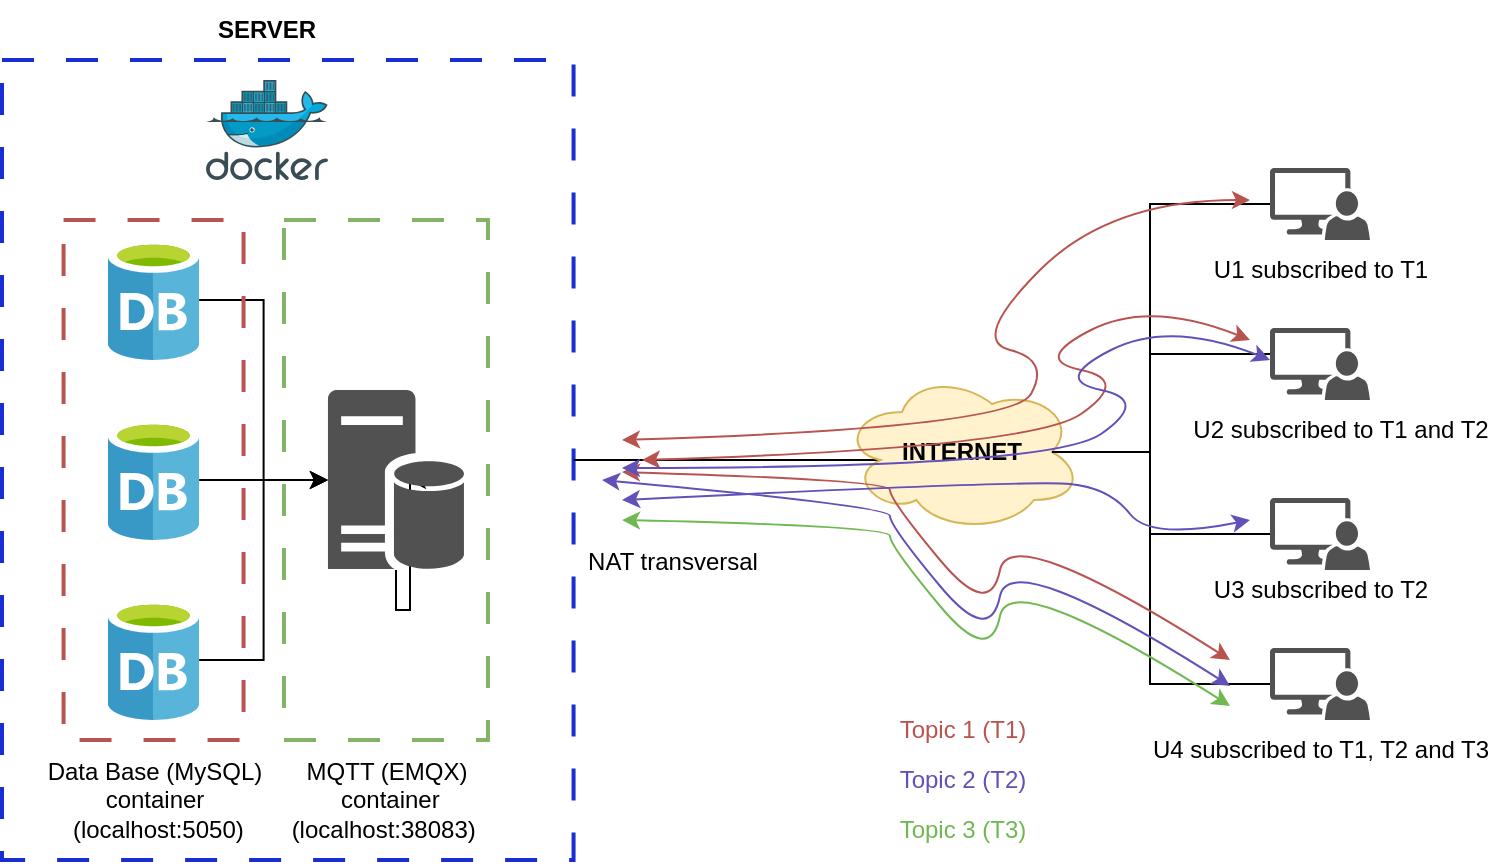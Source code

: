<mxfile version="21.2.8" type="device">
  <diagram name="Página-1" id="g6DB_LPt3vSaLmvPiGrx">
    <mxGraphModel dx="794" dy="627" grid="1" gridSize="10" guides="1" tooltips="1" connect="1" arrows="1" fold="1" page="1" pageScale="1" pageWidth="827" pageHeight="1169" math="0" shadow="0">
      <root>
        <mxCell id="0" />
        <mxCell id="1" parent="0" />
        <mxCell id="-V-VsHOgSCsdEdVh3qE7-19" value="" style="rounded=0;whiteSpace=wrap;html=1;fillColor=none;strokeColor=#192ed2;dashed=1;dashPattern=8 8;strokeWidth=2;" vertex="1" parent="1">
          <mxGeometry x="20" y="50" width="285.78" height="400" as="geometry" />
        </mxCell>
        <mxCell id="-V-VsHOgSCsdEdVh3qE7-9" style="edgeStyle=orthogonalEdgeStyle;rounded=0;orthogonalLoop=1;jettySize=auto;html=1;entryX=0;entryY=0.5;entryDx=0;entryDy=0;entryPerimeter=0;" edge="1" parent="1" source="-V-VsHOgSCsdEdVh3qE7-1" target="-V-VsHOgSCsdEdVh3qE7-5">
          <mxGeometry relative="1" as="geometry" />
        </mxCell>
        <mxCell id="-V-VsHOgSCsdEdVh3qE7-1" value="" style="image;sketch=0;aspect=fixed;html=1;points=[];align=center;fontSize=12;image=img/lib/mscae/Database_General.svg;" vertex="1" parent="1">
          <mxGeometry x="72.98" y="140" width="45.6" height="60" as="geometry" />
        </mxCell>
        <mxCell id="-V-VsHOgSCsdEdVh3qE7-26" style="edgeStyle=orthogonalEdgeStyle;rounded=0;orthogonalLoop=1;jettySize=auto;html=1;exitX=0;exitY=0.5;exitDx=0;exitDy=0;exitPerimeter=0;entryX=0.875;entryY=0.5;entryDx=0;entryDy=0;entryPerimeter=0;endArrow=none;endFill=0;" edge="1" parent="1" source="-V-VsHOgSCsdEdVh3qE7-4" target="-V-VsHOgSCsdEdVh3qE7-20">
          <mxGeometry relative="1" as="geometry">
            <Array as="points">
              <mxPoint x="594" y="122" />
              <mxPoint x="594" y="246" />
            </Array>
          </mxGeometry>
        </mxCell>
        <mxCell id="-V-VsHOgSCsdEdVh3qE7-4" value="" style="sketch=0;pointerEvents=1;shadow=0;dashed=0;html=1;strokeColor=none;labelPosition=center;verticalLabelPosition=bottom;verticalAlign=top;align=center;fillColor=#515151;shape=mxgraph.mscae.system_center.admin_console" vertex="1" parent="1">
          <mxGeometry x="654" y="104" width="50" height="36" as="geometry" />
        </mxCell>
        <mxCell id="-V-VsHOgSCsdEdVh3qE7-6" value="" style="image;sketch=0;aspect=fixed;html=1;points=[];align=center;fontSize=12;image=img/lib/mscae/Docker.svg;" vertex="1" parent="1">
          <mxGeometry x="122.0" y="60" width="60.98" height="50" as="geometry" />
        </mxCell>
        <mxCell id="-V-VsHOgSCsdEdVh3qE7-10" style="edgeStyle=orthogonalEdgeStyle;rounded=0;orthogonalLoop=1;jettySize=auto;html=1;" edge="1" parent="1" source="-V-VsHOgSCsdEdVh3qE7-5">
          <mxGeometry relative="1" as="geometry">
            <mxPoint x="222.98" y="260" as="targetPoint" />
            <Array as="points">
              <mxPoint x="217" y="325" />
              <mxPoint x="224" y="325" />
            </Array>
          </mxGeometry>
        </mxCell>
        <mxCell id="-V-VsHOgSCsdEdVh3qE7-7" value="" style="image;sketch=0;aspect=fixed;html=1;points=[];align=center;fontSize=12;image=img/lib/mscae/Database_General.svg;" vertex="1" parent="1">
          <mxGeometry x="72.98" y="230" width="45.6" height="60" as="geometry" />
        </mxCell>
        <mxCell id="-V-VsHOgSCsdEdVh3qE7-11" style="edgeStyle=orthogonalEdgeStyle;rounded=0;orthogonalLoop=1;jettySize=auto;html=1;entryX=0;entryY=0.5;entryDx=0;entryDy=0;entryPerimeter=0;" edge="1" parent="1" source="-V-VsHOgSCsdEdVh3qE7-8" target="-V-VsHOgSCsdEdVh3qE7-5">
          <mxGeometry relative="1" as="geometry" />
        </mxCell>
        <mxCell id="-V-VsHOgSCsdEdVh3qE7-8" value="" style="image;sketch=0;aspect=fixed;html=1;points=[];align=center;fontSize=12;image=img/lib/mscae/Database_General.svg;" vertex="1" parent="1">
          <mxGeometry x="72.98" y="320" width="45.6" height="60" as="geometry" />
        </mxCell>
        <mxCell id="-V-VsHOgSCsdEdVh3qE7-12" value="" style="edgeStyle=orthogonalEdgeStyle;rounded=0;orthogonalLoop=1;jettySize=auto;html=1;" edge="1" parent="1" source="-V-VsHOgSCsdEdVh3qE7-7" target="-V-VsHOgSCsdEdVh3qE7-5">
          <mxGeometry relative="1" as="geometry">
            <mxPoint x="222.98" y="260" as="targetPoint" />
            <mxPoint x="118.98" y="260" as="sourcePoint" />
          </mxGeometry>
        </mxCell>
        <mxCell id="-V-VsHOgSCsdEdVh3qE7-5" value="" style="sketch=0;pointerEvents=1;shadow=0;dashed=0;html=1;strokeColor=none;labelPosition=center;verticalLabelPosition=bottom;verticalAlign=top;align=center;fillColor=#515151;shape=mxgraph.mscae.enterprise.database_server" vertex="1" parent="1">
          <mxGeometry x="182.98" y="215" width="68" height="90" as="geometry" />
        </mxCell>
        <mxCell id="-V-VsHOgSCsdEdVh3qE7-14" value="" style="rounded=0;whiteSpace=wrap;html=1;fillColor=none;strokeColor=#b85450;dashed=1;dashPattern=8 8;strokeWidth=2;" vertex="1" parent="1">
          <mxGeometry x="50.78" y="130" width="90" height="260" as="geometry" />
        </mxCell>
        <mxCell id="-V-VsHOgSCsdEdVh3qE7-16" value="" style="rounded=0;whiteSpace=wrap;html=1;fillColor=none;strokeColor=#82b366;dashed=1;dashPattern=8 8;strokeWidth=2;" vertex="1" parent="1">
          <mxGeometry x="160.98" y="130" width="102" height="260" as="geometry" />
        </mxCell>
        <mxCell id="-V-VsHOgSCsdEdVh3qE7-17" value="Data Base (MySQL)&lt;br&gt;container&lt;br&gt;&amp;nbsp;(localhost:5050)" style="text;html=1;align=center;verticalAlign=middle;resizable=0;points=[];autosize=1;strokeColor=none;fillColor=none;" vertex="1" parent="1">
          <mxGeometry x="30.98" y="390" width="130" height="60" as="geometry" />
        </mxCell>
        <mxCell id="-V-VsHOgSCsdEdVh3qE7-18" value="MQTT (EMQX)&lt;br&gt;&amp;nbsp;container&lt;br&gt;(localhost:38083)&amp;nbsp;" style="text;html=1;align=center;verticalAlign=middle;resizable=0;points=[];autosize=1;strokeColor=none;fillColor=none;" vertex="1" parent="1">
          <mxGeometry x="151.98" y="390" width="120" height="60" as="geometry" />
        </mxCell>
        <mxCell id="-V-VsHOgSCsdEdVh3qE7-21" style="edgeStyle=orthogonalEdgeStyle;rounded=0;orthogonalLoop=1;jettySize=auto;html=1;exitX=0.16;exitY=0.55;exitDx=0;exitDy=0;exitPerimeter=0;entryX=1;entryY=0.5;entryDx=0;entryDy=0;endArrow=none;endFill=0;" edge="1" parent="1" source="-V-VsHOgSCsdEdVh3qE7-20" target="-V-VsHOgSCsdEdVh3qE7-19">
          <mxGeometry relative="1" as="geometry" />
        </mxCell>
        <mxCell id="-V-VsHOgSCsdEdVh3qE7-20" value="&lt;b&gt;INTERNET&lt;/b&gt;" style="ellipse;shape=cloud;whiteSpace=wrap;html=1;fillColor=#fff2cc;strokeColor=#d6b656;" vertex="1" parent="1">
          <mxGeometry x="440" y="206" width="120" height="80" as="geometry" />
        </mxCell>
        <mxCell id="-V-VsHOgSCsdEdVh3qE7-27" style="edgeStyle=orthogonalEdgeStyle;rounded=0;orthogonalLoop=1;jettySize=auto;html=1;entryX=0.875;entryY=0.5;entryDx=0;entryDy=0;entryPerimeter=0;endArrow=none;endFill=0;" edge="1" parent="1" source="-V-VsHOgSCsdEdVh3qE7-22" target="-V-VsHOgSCsdEdVh3qE7-20">
          <mxGeometry relative="1" as="geometry">
            <Array as="points">
              <mxPoint x="594" y="197" />
              <mxPoint x="594" y="246" />
            </Array>
          </mxGeometry>
        </mxCell>
        <mxCell id="-V-VsHOgSCsdEdVh3qE7-22" value="" style="sketch=0;pointerEvents=1;shadow=0;dashed=0;html=1;strokeColor=none;labelPosition=center;verticalLabelPosition=bottom;verticalAlign=top;align=center;fillColor=#515151;shape=mxgraph.mscae.system_center.admin_console" vertex="1" parent="1">
          <mxGeometry x="654" y="184" width="50" height="36" as="geometry" />
        </mxCell>
        <mxCell id="-V-VsHOgSCsdEdVh3qE7-29" style="edgeStyle=orthogonalEdgeStyle;rounded=0;orthogonalLoop=1;jettySize=auto;html=1;exitX=0;exitY=0.5;exitDx=0;exitDy=0;exitPerimeter=0;entryX=0.875;entryY=0.5;entryDx=0;entryDy=0;entryPerimeter=0;endArrow=none;endFill=0;" edge="1" parent="1" source="-V-VsHOgSCsdEdVh3qE7-23" target="-V-VsHOgSCsdEdVh3qE7-20">
          <mxGeometry relative="1" as="geometry">
            <Array as="points">
              <mxPoint x="594" y="287" />
              <mxPoint x="594" y="246" />
            </Array>
          </mxGeometry>
        </mxCell>
        <mxCell id="-V-VsHOgSCsdEdVh3qE7-23" value="" style="sketch=0;pointerEvents=1;shadow=0;dashed=0;html=1;strokeColor=none;labelPosition=center;verticalLabelPosition=bottom;verticalAlign=top;align=center;fillColor=#515151;shape=mxgraph.mscae.system_center.admin_console" vertex="1" parent="1">
          <mxGeometry x="654" y="269" width="50" height="36" as="geometry" />
        </mxCell>
        <mxCell id="-V-VsHOgSCsdEdVh3qE7-31" style="edgeStyle=orthogonalEdgeStyle;rounded=0;orthogonalLoop=1;jettySize=auto;html=1;exitX=0;exitY=0.5;exitDx=0;exitDy=0;exitPerimeter=0;entryX=0.875;entryY=0.5;entryDx=0;entryDy=0;entryPerimeter=0;endArrow=none;endFill=0;" edge="1" parent="1" source="-V-VsHOgSCsdEdVh3qE7-24" target="-V-VsHOgSCsdEdVh3qE7-20">
          <mxGeometry relative="1" as="geometry">
            <Array as="points">
              <mxPoint x="594" y="362" />
              <mxPoint x="594" y="246" />
            </Array>
          </mxGeometry>
        </mxCell>
        <mxCell id="-V-VsHOgSCsdEdVh3qE7-24" value="" style="sketch=0;pointerEvents=1;shadow=0;dashed=0;html=1;strokeColor=none;labelPosition=center;verticalLabelPosition=bottom;verticalAlign=top;align=center;fillColor=#515151;shape=mxgraph.mscae.system_center.admin_console" vertex="1" parent="1">
          <mxGeometry x="654" y="344" width="50" height="36" as="geometry" />
        </mxCell>
        <mxCell id="-V-VsHOgSCsdEdVh3qE7-34" value="U1 subscribed to T1" style="text;html=1;align=center;verticalAlign=middle;resizable=0;points=[];autosize=1;strokeColor=none;fillColor=none;" vertex="1" parent="1">
          <mxGeometry x="614" y="140" width="130" height="30" as="geometry" />
        </mxCell>
        <mxCell id="-V-VsHOgSCsdEdVh3qE7-35" value="U2 subscribed to T1 and T2" style="text;html=1;align=center;verticalAlign=middle;resizable=0;points=[];autosize=1;strokeColor=none;fillColor=none;" vertex="1" parent="1">
          <mxGeometry x="604" y="220" width="170" height="30" as="geometry" />
        </mxCell>
        <mxCell id="-V-VsHOgSCsdEdVh3qE7-36" value="U3 subscribed to T2" style="text;html=1;align=center;verticalAlign=middle;resizable=0;points=[];autosize=1;strokeColor=none;fillColor=none;" vertex="1" parent="1">
          <mxGeometry x="614" y="300" width="130" height="30" as="geometry" />
        </mxCell>
        <mxCell id="-V-VsHOgSCsdEdVh3qE7-37" value="U4 subscribed to T1, T2 and T3" style="text;html=1;align=center;verticalAlign=middle;resizable=0;points=[];autosize=1;strokeColor=none;fillColor=none;" vertex="1" parent="1">
          <mxGeometry x="584" y="380" width="190" height="30" as="geometry" />
        </mxCell>
        <mxCell id="-V-VsHOgSCsdEdVh3qE7-39" value="" style="curved=1;endArrow=classic;html=1;rounded=0;fillColor=#f8cecc;strokeColor=#b85450;startArrow=classic;startFill=1;" edge="1" parent="1">
          <mxGeometry width="50" height="50" relative="1" as="geometry">
            <mxPoint x="330" y="240" as="sourcePoint" />
            <mxPoint x="644" y="120" as="targetPoint" />
            <Array as="points">
              <mxPoint x="525" y="234" />
              <mxPoint x="544" y="200" />
              <mxPoint x="504" y="190" />
              <mxPoint x="574" y="120" />
            </Array>
          </mxGeometry>
        </mxCell>
        <mxCell id="-V-VsHOgSCsdEdVh3qE7-40" value="" style="curved=1;endArrow=classic;html=1;rounded=0;fillColor=#f8cecc;strokeColor=#b85450;startArrow=classic;startFill=1;" edge="1" parent="1">
          <mxGeometry width="50" height="50" relative="1" as="geometry">
            <mxPoint x="340" y="250" as="sourcePoint" />
            <mxPoint x="644" y="190" as="targetPoint" />
            <Array as="points">
              <mxPoint x="535" y="244" />
              <mxPoint x="584" y="210" />
              <mxPoint x="535" y="200" />
              <mxPoint x="594" y="170" />
            </Array>
          </mxGeometry>
        </mxCell>
        <mxCell id="-V-VsHOgSCsdEdVh3qE7-42" value="" style="curved=1;endArrow=classic;html=1;rounded=0;fillColor=#f8cecc;strokeColor=#b85450;startArrow=classic;startFill=1;" edge="1" parent="1">
          <mxGeometry width="50" height="50" relative="1" as="geometry">
            <mxPoint x="330" y="256" as="sourcePoint" />
            <mxPoint x="634" y="350" as="targetPoint" />
            <Array as="points">
              <mxPoint x="464" y="260" />
              <mxPoint x="464" y="270" />
              <mxPoint x="514" y="330" />
              <mxPoint x="524" y="280" />
            </Array>
          </mxGeometry>
        </mxCell>
        <mxCell id="-V-VsHOgSCsdEdVh3qE7-43" value="" style="curved=1;endArrow=classic;html=1;rounded=0;fillColor=#f8cecc;strokeColor=#6251b8;startArrow=classic;startFill=1;" edge="1" parent="1">
          <mxGeometry width="50" height="50" relative="1" as="geometry">
            <mxPoint x="330" y="254" as="sourcePoint" />
            <mxPoint x="654" y="200" as="targetPoint" />
            <Array as="points">
              <mxPoint x="545" y="254" />
              <mxPoint x="594" y="220" />
              <mxPoint x="545" y="210" />
              <mxPoint x="604" y="180" />
            </Array>
          </mxGeometry>
        </mxCell>
        <mxCell id="-V-VsHOgSCsdEdVh3qE7-44" value="" style="curved=1;endArrow=classic;html=1;rounded=0;fillColor=#f8cecc;strokeColor=#6251B8;startArrow=classic;startFill=1;" edge="1" parent="1">
          <mxGeometry width="50" height="50" relative="1" as="geometry">
            <mxPoint x="320" y="260" as="sourcePoint" />
            <mxPoint x="634" y="363" as="targetPoint" />
            <Array as="points">
              <mxPoint x="464" y="273" />
              <mxPoint x="464" y="283" />
              <mxPoint x="514" y="343" />
              <mxPoint x="524" y="293" />
            </Array>
          </mxGeometry>
        </mxCell>
        <mxCell id="-V-VsHOgSCsdEdVh3qE7-45" value="" style="curved=1;endArrow=classic;html=1;rounded=0;fillColor=#f8cecc;strokeColor=#6251b8;startArrow=classic;startFill=1;" edge="1" parent="1">
          <mxGeometry width="50" height="50" relative="1" as="geometry">
            <mxPoint x="330" y="270" as="sourcePoint" />
            <mxPoint x="644" y="280" as="targetPoint" />
            <Array as="points">
              <mxPoint x="534" y="260" />
              <mxPoint x="574" y="264" />
              <mxPoint x="594" y="290" />
            </Array>
          </mxGeometry>
        </mxCell>
        <mxCell id="-V-VsHOgSCsdEdVh3qE7-46" value="" style="curved=1;endArrow=classic;html=1;rounded=0;fillColor=#f8cecc;strokeColor=#70b851;startArrow=classic;startFill=1;" edge="1" parent="1">
          <mxGeometry width="50" height="50" relative="1" as="geometry">
            <mxPoint x="330" y="280" as="sourcePoint" />
            <mxPoint x="634" y="373" as="targetPoint" />
            <Array as="points">
              <mxPoint x="464" y="283" />
              <mxPoint x="464" y="293" />
              <mxPoint x="514" y="353" />
              <mxPoint x="524" y="303" />
            </Array>
          </mxGeometry>
        </mxCell>
        <mxCell id="-V-VsHOgSCsdEdVh3qE7-47" value="&lt;font color=&quot;#b85450&quot;&gt;Topic 1 (T1)&lt;/font&gt;" style="text;html=1;align=center;verticalAlign=middle;resizable=0;points=[];autosize=1;strokeColor=none;fillColor=none;" vertex="1" parent="1">
          <mxGeometry x="455" y="370" width="90" height="30" as="geometry" />
        </mxCell>
        <mxCell id="-V-VsHOgSCsdEdVh3qE7-48" value="&lt;font color=&quot;#6251b8&quot;&gt;Topic 2 (T2)&lt;/font&gt;" style="text;html=1;align=center;verticalAlign=middle;resizable=0;points=[];autosize=1;strokeColor=none;fillColor=none;" vertex="1" parent="1">
          <mxGeometry x="455" y="395" width="90" height="30" as="geometry" />
        </mxCell>
        <mxCell id="-V-VsHOgSCsdEdVh3qE7-49" value="&lt;font color=&quot;#70b851&quot;&gt;Topic 3 (T3)&lt;/font&gt;" style="text;html=1;align=center;verticalAlign=middle;resizable=0;points=[];autosize=1;strokeColor=none;fillColor=none;" vertex="1" parent="1">
          <mxGeometry x="455" y="420" width="90" height="30" as="geometry" />
        </mxCell>
        <mxCell id="-V-VsHOgSCsdEdVh3qE7-50" value="&lt;b&gt;SERVER&lt;/b&gt;" style="text;html=1;align=center;verticalAlign=middle;resizable=0;points=[];autosize=1;strokeColor=none;fillColor=none;" vertex="1" parent="1">
          <mxGeometry x="117.49" y="20" width="70" height="30" as="geometry" />
        </mxCell>
        <mxCell id="-V-VsHOgSCsdEdVh3qE7-51" value="NAT transversal" style="text;html=1;align=center;verticalAlign=middle;resizable=0;points=[];autosize=1;strokeColor=none;fillColor=none;" vertex="1" parent="1">
          <mxGeometry x="300" y="286" width="110" height="30" as="geometry" />
        </mxCell>
      </root>
    </mxGraphModel>
  </diagram>
</mxfile>
